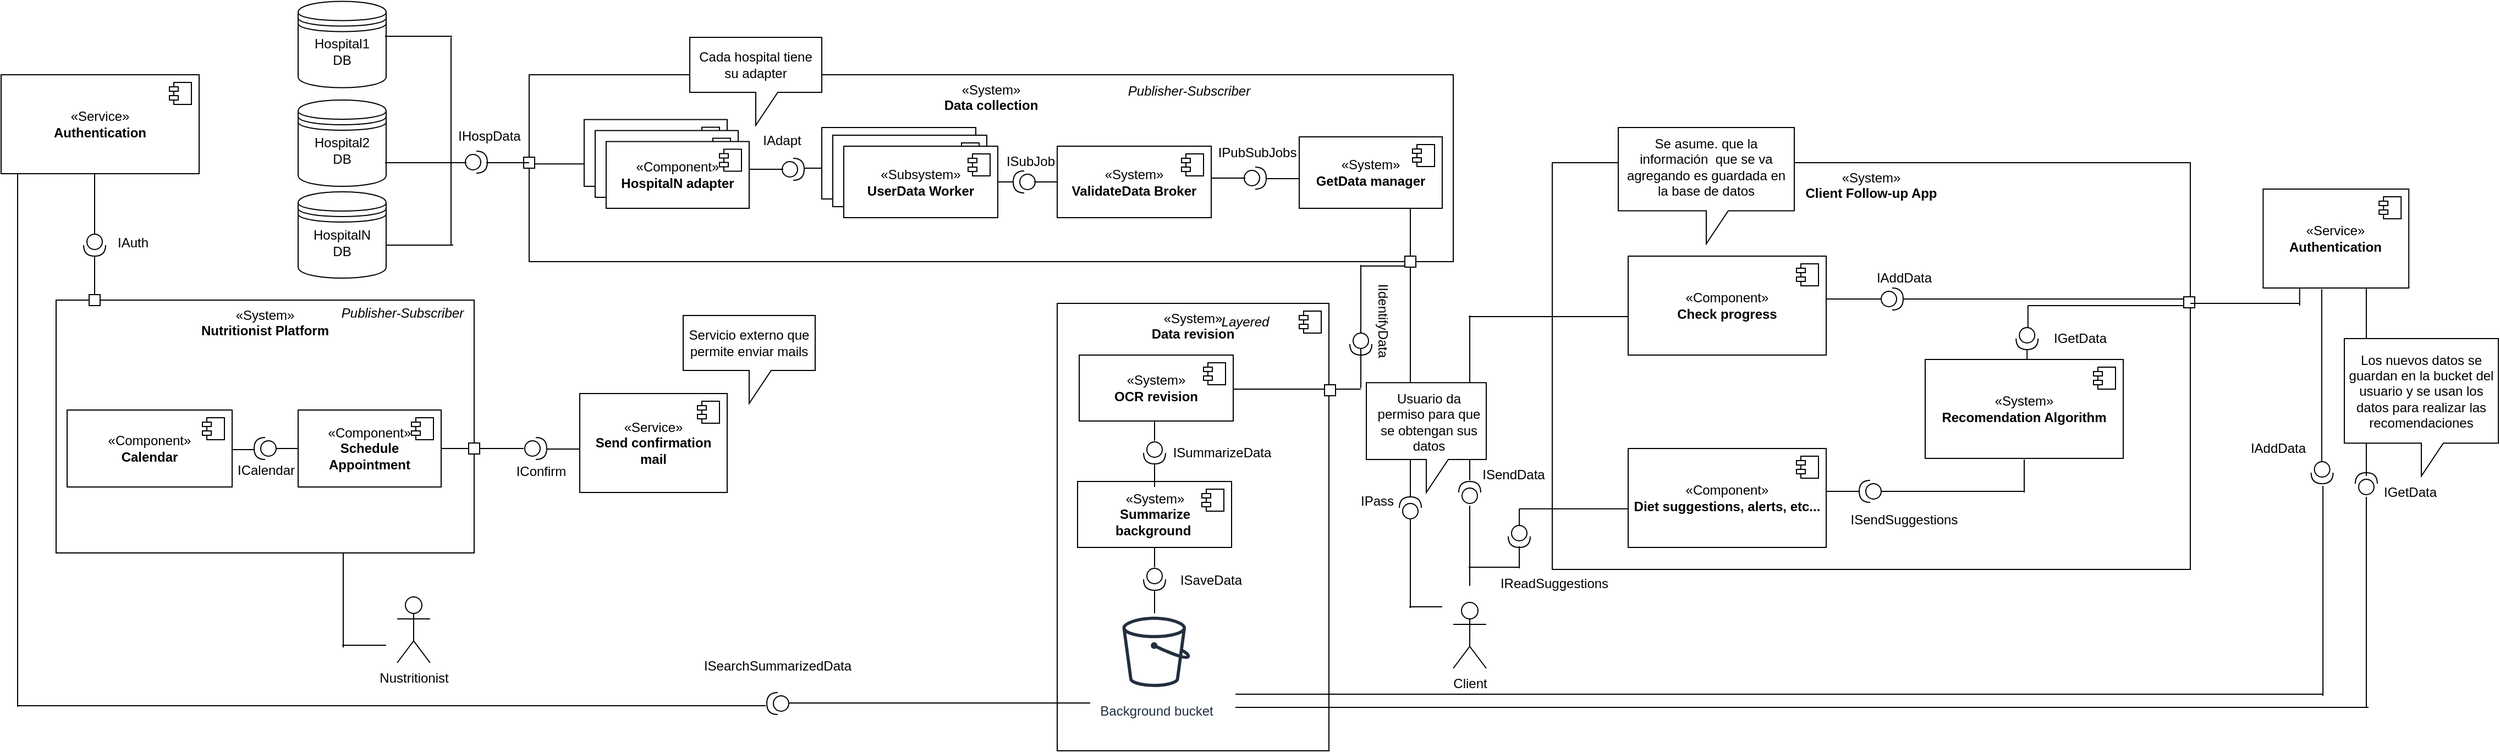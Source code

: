 <mxfile version="22.0.4" type="github">
  <diagram name="Page-1" id="5f0bae14-7c28-e335-631c-24af17079c00">
    <mxGraphModel dx="3516" dy="1370" grid="1" gridSize="10" guides="1" tooltips="1" connect="1" arrows="1" fold="1" page="1" pageScale="1" pageWidth="1100" pageHeight="850" background="none" math="0" shadow="0">
      <root>
        <mxCell id="0" />
        <mxCell id="1" parent="0" />
        <mxCell id="fuabsz2oYXe8FHxWmnLv-3" value="«System»&lt;br&gt;&lt;b&gt;Client Follow-up App&lt;/b&gt;" style="html=1;whiteSpace=wrap;verticalAlign=top;" parent="1" vertex="1">
          <mxGeometry x="490" y="275" width="580" height="370" as="geometry" />
        </mxCell>
        <mxCell id="fuabsz2oYXe8FHxWmnLv-4" value="Client" style="shape=umlActor;verticalLabelPosition=bottom;verticalAlign=top;html=1;" parent="1" vertex="1">
          <mxGeometry x="400" y="675" width="30" height="60" as="geometry" />
        </mxCell>
        <mxCell id="fuabsz2oYXe8FHxWmnLv-8" value="Nustritionist" style="shape=umlActor;verticalLabelPosition=bottom;verticalAlign=top;html=1;" parent="1" vertex="1">
          <mxGeometry x="-560" y="670" width="30" height="60" as="geometry" />
        </mxCell>
        <mxCell id="fuabsz2oYXe8FHxWmnLv-12" value="" style="shape=providedRequiredInterface;html=1;verticalLabelPosition=bottom;sketch=0;rotation=90;direction=west;" parent="1" vertex="1">
          <mxGeometry x="405" y="565" width="20" height="20" as="geometry" />
        </mxCell>
        <mxCell id="fuabsz2oYXe8FHxWmnLv-14" value="" style="line;strokeWidth=1;fillColor=none;align=left;verticalAlign=middle;spacingTop=-1;spacingLeft=3;spacingRight=3;rotatable=0;labelPosition=right;points=[];portConstraint=eastwest;strokeColor=inherit;direction=south;" parent="1" vertex="1">
          <mxGeometry x="390" y="587" width="50" height="73" as="geometry" />
        </mxCell>
        <mxCell id="fuabsz2oYXe8FHxWmnLv-15" value="" style="line;strokeWidth=1;fillColor=none;align=left;verticalAlign=middle;spacingTop=-1;spacingLeft=3;spacingRight=3;rotatable=0;labelPosition=right;points=[];portConstraint=eastwest;strokeColor=inherit;direction=south;" parent="1" vertex="1">
          <mxGeometry x="410" y="414" width="10" height="150" as="geometry" />
        </mxCell>
        <mxCell id="fuabsz2oYXe8FHxWmnLv-16" value="" style="line;strokeWidth=1;fillColor=none;align=left;verticalAlign=middle;spacingTop=-1;spacingLeft=3;spacingRight=3;rotatable=0;labelPosition=right;points=[];portConstraint=eastwest;strokeColor=inherit;" parent="1" vertex="1">
          <mxGeometry x="414" y="414" width="146" height="2" as="geometry" />
        </mxCell>
        <mxCell id="fuabsz2oYXe8FHxWmnLv-17" value="«Component»&lt;br&gt;&lt;b&gt;Check progress&lt;/b&gt;" style="html=1;dropTarget=0;whiteSpace=wrap;" parent="1" vertex="1">
          <mxGeometry x="559" y="360" width="180" height="90" as="geometry" />
        </mxCell>
        <mxCell id="fuabsz2oYXe8FHxWmnLv-18" value="" style="shape=module;jettyWidth=8;jettyHeight=4;" parent="fuabsz2oYXe8FHxWmnLv-17" vertex="1">
          <mxGeometry x="1" width="20" height="20" relative="1" as="geometry">
            <mxPoint x="-27" y="7" as="offset" />
          </mxGeometry>
        </mxCell>
        <mxCell id="fuabsz2oYXe8FHxWmnLv-19" value="" style="shape=providedRequiredInterface;html=1;verticalLabelPosition=bottom;sketch=0;direction=east;" parent="1" vertex="1">
          <mxGeometry x="789" y="389" width="20" height="20" as="geometry" />
        </mxCell>
        <mxCell id="fuabsz2oYXe8FHxWmnLv-20" value="" style="line;strokeWidth=1;fillColor=none;align=left;verticalAlign=middle;spacingTop=-1;spacingLeft=3;spacingRight=3;rotatable=0;labelPosition=right;points=[];portConstraint=eastwest;strokeColor=inherit;" parent="1" vertex="1">
          <mxGeometry x="739" y="395" width="50" height="8" as="geometry" />
        </mxCell>
        <mxCell id="fuabsz2oYXe8FHxWmnLv-21" value="" style="line;strokeWidth=1;fillColor=none;align=left;verticalAlign=middle;spacingTop=-1;spacingLeft=3;spacingRight=3;rotatable=0;labelPosition=right;points=[];portConstraint=eastwest;strokeColor=inherit;" parent="1" vertex="1">
          <mxGeometry x="414" y="639" width="46" height="8" as="geometry" />
        </mxCell>
        <mxCell id="fuabsz2oYXe8FHxWmnLv-22" value="" style="line;strokeWidth=1;fillColor=none;align=left;verticalAlign=middle;spacingTop=-1;spacingLeft=3;spacingRight=3;rotatable=0;labelPosition=right;points=[];portConstraint=eastwest;strokeColor=inherit;direction=south;" parent="1" vertex="1">
          <mxGeometry x="458" y="624" width="4" height="20" as="geometry" />
        </mxCell>
        <mxCell id="fuabsz2oYXe8FHxWmnLv-26" value="" style="shape=providedRequiredInterface;html=1;verticalLabelPosition=bottom;sketch=0;direction=south;" parent="1" vertex="1">
          <mxGeometry x="450" y="605" width="20" height="20" as="geometry" />
        </mxCell>
        <mxCell id="fuabsz2oYXe8FHxWmnLv-27" value="" style="line;strokeWidth=1;fillColor=none;align=left;verticalAlign=middle;spacingTop=-1;spacingLeft=3;spacingRight=3;rotatable=0;labelPosition=right;points=[];portConstraint=eastwest;strokeColor=inherit;direction=south;" parent="1" vertex="1">
          <mxGeometry x="458" y="590" width="4" height="15" as="geometry" />
        </mxCell>
        <mxCell id="fuabsz2oYXe8FHxWmnLv-28" value="" style="line;strokeWidth=1;fillColor=none;align=left;verticalAlign=middle;spacingTop=-1;spacingLeft=3;spacingRight=3;rotatable=0;labelPosition=right;points=[];portConstraint=eastwest;strokeColor=inherit;" parent="1" vertex="1">
          <mxGeometry x="460" y="584.93" width="100" height="10" as="geometry" />
        </mxCell>
        <mxCell id="fuabsz2oYXe8FHxWmnLv-29" value="«Component»&lt;br&gt;&lt;b&gt;Diet suggestions, alerts, etc...&lt;/b&gt;" style="html=1;dropTarget=0;whiteSpace=wrap;" parent="1" vertex="1">
          <mxGeometry x="559" y="535" width="180" height="90" as="geometry" />
        </mxCell>
        <mxCell id="fuabsz2oYXe8FHxWmnLv-30" value="" style="shape=module;jettyWidth=8;jettyHeight=4;" parent="fuabsz2oYXe8FHxWmnLv-29" vertex="1">
          <mxGeometry x="1" width="20" height="20" relative="1" as="geometry">
            <mxPoint x="-27" y="7" as="offset" />
          </mxGeometry>
        </mxCell>
        <mxCell id="fuabsz2oYXe8FHxWmnLv-31" value="" style="line;strokeWidth=1;fillColor=none;align=left;verticalAlign=middle;spacingTop=-1;spacingLeft=3;spacingRight=3;rotatable=0;labelPosition=right;points=[];portConstraint=eastwest;strokeColor=inherit;" parent="1" vertex="1">
          <mxGeometry x="809" y="395" width="261" height="8" as="geometry" />
        </mxCell>
        <mxCell id="fuabsz2oYXe8FHxWmnLv-33" value="" style="line;strokeWidth=1;fillColor=none;align=left;verticalAlign=middle;spacingTop=-1;spacingLeft=3;spacingRight=3;rotatable=0;labelPosition=right;points=[];portConstraint=eastwest;strokeColor=inherit;" parent="1" vertex="1">
          <mxGeometry x="739" y="570" width="30" height="8" as="geometry" />
        </mxCell>
        <mxCell id="fuabsz2oYXe8FHxWmnLv-36" value="" style="shape=providedRequiredInterface;html=1;verticalLabelPosition=bottom;sketch=0;direction=west;" parent="1" vertex="1">
          <mxGeometry x="769" y="564" width="20" height="20" as="geometry" />
        </mxCell>
        <mxCell id="fuabsz2oYXe8FHxWmnLv-37" value="«System»&lt;br&gt;&lt;b&gt;Recomendation Algorithm&lt;/b&gt;" style="html=1;dropTarget=0;whiteSpace=wrap;" parent="1" vertex="1">
          <mxGeometry x="829" y="454" width="180" height="90" as="geometry" />
        </mxCell>
        <mxCell id="fuabsz2oYXe8FHxWmnLv-38" value="" style="shape=module;jettyWidth=8;jettyHeight=4;" parent="fuabsz2oYXe8FHxWmnLv-37" vertex="1">
          <mxGeometry x="1" width="20" height="20" relative="1" as="geometry">
            <mxPoint x="-27" y="7" as="offset" />
          </mxGeometry>
        </mxCell>
        <mxCell id="fuabsz2oYXe8FHxWmnLv-39" value="" style="line;strokeWidth=1;fillColor=none;align=left;verticalAlign=middle;spacingTop=-1;spacingLeft=3;spacingRight=3;rotatable=0;labelPosition=right;points=[];portConstraint=eastwest;strokeColor=inherit;" parent="1" vertex="1">
          <mxGeometry x="789" y="570" width="130" height="8" as="geometry" />
        </mxCell>
        <mxCell id="fuabsz2oYXe8FHxWmnLv-40" value="" style="line;strokeWidth=1;fillColor=none;align=left;verticalAlign=middle;spacingTop=-1;spacingLeft=3;spacingRight=3;rotatable=0;labelPosition=right;points=[];portConstraint=eastwest;strokeColor=inherit;direction=south;" parent="1" vertex="1">
          <mxGeometry x="917" y="545" width="4" height="30" as="geometry" />
        </mxCell>
        <mxCell id="397VPZUzoZowUzechC2J-6" value="" style="line;strokeWidth=1;fillColor=none;align=left;verticalAlign=middle;spacingTop=-1;spacingLeft=3;spacingRight=3;rotatable=0;labelPosition=right;points=[];portConstraint=eastwest;strokeColor=inherit;direction=south;" vertex="1" parent="1">
          <mxGeometry x="921" y="445" width="1.2" height="9" as="geometry" />
        </mxCell>
        <mxCell id="397VPZUzoZowUzechC2J-10" value="" style="rounded=0;whiteSpace=wrap;html=1;" vertex="1" parent="1">
          <mxGeometry x="1064" y="397" width="10" height="10" as="geometry" />
        </mxCell>
        <mxCell id="397VPZUzoZowUzechC2J-11" value="" style="shape=providedRequiredInterface;html=1;verticalLabelPosition=bottom;sketch=0;direction=south;" vertex="1" parent="1">
          <mxGeometry x="911.6" y="425" width="20" height="20" as="geometry" />
        </mxCell>
        <mxCell id="397VPZUzoZowUzechC2J-12" value="" style="line;strokeWidth=1;fillColor=none;align=left;verticalAlign=middle;spacingTop=-1;spacingLeft=3;spacingRight=3;rotatable=0;labelPosition=right;points=[];portConstraint=eastwest;strokeColor=inherit;direction=south;" vertex="1" parent="1">
          <mxGeometry x="921.8" y="405" width="1.2" height="20" as="geometry" />
        </mxCell>
        <mxCell id="397VPZUzoZowUzechC2J-16" value="" style="line;strokeWidth=1;fillColor=none;align=left;verticalAlign=middle;spacingTop=-1;spacingLeft=3;spacingRight=3;rotatable=0;labelPosition=right;points=[];portConstraint=eastwest;strokeColor=inherit;" vertex="1" parent="1">
          <mxGeometry x="922.2" y="401" width="141.8" height="8" as="geometry" />
        </mxCell>
        <mxCell id="397VPZUzoZowUzechC2J-18" value="" style="line;strokeWidth=1;fillColor=none;align=left;verticalAlign=middle;spacingTop=-1;spacingLeft=3;spacingRight=3;rotatable=0;labelPosition=right;points=[];portConstraint=eastwest;strokeColor=inherit;direction=south;" vertex="1" parent="1">
          <mxGeometry x="1168.8" y="330" width="1.11" height="75" as="geometry" />
        </mxCell>
        <mxCell id="397VPZUzoZowUzechC2J-19" value="«Service»&lt;br&gt;&lt;b&gt;Authentication&lt;/b&gt;" style="html=1;dropTarget=0;whiteSpace=wrap;" vertex="1" parent="1">
          <mxGeometry x="1136.2" y="299" width="132.4" height="90" as="geometry" />
        </mxCell>
        <mxCell id="397VPZUzoZowUzechC2J-20" value="" style="shape=module;jettyWidth=8;jettyHeight=4;" vertex="1" parent="397VPZUzoZowUzechC2J-19">
          <mxGeometry x="1" width="20" height="20" relative="1" as="geometry">
            <mxPoint x="-27" y="7" as="offset" />
          </mxGeometry>
        </mxCell>
        <mxCell id="397VPZUzoZowUzechC2J-22" value="" style="line;strokeWidth=1;fillColor=none;align=left;verticalAlign=middle;spacingTop=-1;spacingLeft=3;spacingRight=3;rotatable=0;labelPosition=right;points=[];portConstraint=eastwest;strokeColor=inherit;" vertex="1" parent="1">
          <mxGeometry x="1070" y="399" width="100" height="8" as="geometry" />
        </mxCell>
        <mxCell id="397VPZUzoZowUzechC2J-25" value="«System»&lt;br&gt;&lt;b&gt;Nutritionist Platform&lt;/b&gt;" style="html=1;whiteSpace=wrap;verticalAlign=top;" vertex="1" parent="1">
          <mxGeometry x="-870" y="400" width="380" height="230" as="geometry" />
        </mxCell>
        <mxCell id="397VPZUzoZowUzechC2J-27" value="" style="line;strokeWidth=1;fillColor=none;align=left;verticalAlign=middle;spacingTop=-1;spacingLeft=3;spacingRight=3;rotatable=0;labelPosition=right;points=[];portConstraint=eastwest;strokeColor=inherit;" vertex="1" parent="1">
          <mxGeometry x="-610" y="710" width="40" height="8" as="geometry" />
        </mxCell>
        <mxCell id="397VPZUzoZowUzechC2J-28" value="" style="rounded=0;whiteSpace=wrap;html=1;" vertex="1" parent="1">
          <mxGeometry x="-840" y="395" width="10" height="10" as="geometry" />
        </mxCell>
        <mxCell id="397VPZUzoZowUzechC2J-29" value="" style="line;strokeWidth=1;fillColor=none;align=left;verticalAlign=middle;spacingTop=-1;spacingLeft=3;spacingRight=3;rotatable=0;labelPosition=right;points=[];portConstraint=eastwest;strokeColor=inherit;direction=south;" vertex="1" parent="1">
          <mxGeometry x="-840" y="360" width="10" height="35" as="geometry" />
        </mxCell>
        <mxCell id="397VPZUzoZowUzechC2J-30" value="«Service»&lt;br&gt;&lt;b&gt;Authentication&lt;/b&gt;" style="html=1;dropTarget=0;whiteSpace=wrap;" vertex="1" parent="1">
          <mxGeometry x="-920" y="195" width="180" height="90" as="geometry" />
        </mxCell>
        <mxCell id="397VPZUzoZowUzechC2J-31" value="" style="shape=module;jettyWidth=8;jettyHeight=4;" vertex="1" parent="397VPZUzoZowUzechC2J-30">
          <mxGeometry x="1" width="20" height="20" relative="1" as="geometry">
            <mxPoint x="-27" y="7" as="offset" />
          </mxGeometry>
        </mxCell>
        <mxCell id="397VPZUzoZowUzechC2J-33" value="" style="line;strokeWidth=1;fillColor=none;align=left;verticalAlign=middle;spacingTop=-1;spacingLeft=3;spacingRight=3;rotatable=0;labelPosition=right;points=[];portConstraint=eastwest;strokeColor=inherit;direction=south;" vertex="1" parent="1">
          <mxGeometry x="-614" y="630" width="10" height="86" as="geometry" />
        </mxCell>
        <mxCell id="397VPZUzoZowUzechC2J-36" value="«Component»&lt;br&gt;&lt;b&gt;Calendar&lt;/b&gt;" style="html=1;dropTarget=0;whiteSpace=wrap;" vertex="1" parent="1">
          <mxGeometry x="-860" y="500" width="150" height="70" as="geometry" />
        </mxCell>
        <mxCell id="397VPZUzoZowUzechC2J-37" value="" style="shape=module;jettyWidth=8;jettyHeight=4;" vertex="1" parent="397VPZUzoZowUzechC2J-36">
          <mxGeometry x="1" width="20" height="20" relative="1" as="geometry">
            <mxPoint x="-27" y="7" as="offset" />
          </mxGeometry>
        </mxCell>
        <mxCell id="397VPZUzoZowUzechC2J-48" value="" style="rounded=0;orthogonalLoop=1;jettySize=auto;html=1;endArrow=halfCircle;endFill=0;endSize=6;strokeWidth=1;sketch=0;" edge="1" target="397VPZUzoZowUzechC2J-50" parent="1">
          <mxGeometry relative="1" as="geometry">
            <mxPoint x="450" y="662" as="sourcePoint" />
          </mxGeometry>
        </mxCell>
        <mxCell id="397VPZUzoZowUzechC2J-49" value="" style="rounded=0;orthogonalLoop=1;jettySize=auto;html=1;endArrow=oval;endFill=0;sketch=0;sourcePerimeterSpacing=0;targetPerimeterSpacing=0;endSize=10;" edge="1" target="397VPZUzoZowUzechC2J-50" parent="1">
          <mxGeometry relative="1" as="geometry">
            <mxPoint x="450" y="662" as="sourcePoint" />
          </mxGeometry>
        </mxCell>
        <mxCell id="397VPZUzoZowUzechC2J-50" value="" style="ellipse;whiteSpace=wrap;html=1;align=center;aspect=fixed;fillColor=none;strokeColor=none;resizable=0;perimeter=centerPerimeter;rotatable=0;allowArrows=0;points=[];outlineConnect=1;flipH=1;" vertex="1" parent="1">
          <mxGeometry x="445" y="657" width="10" height="10" as="geometry" />
        </mxCell>
        <mxCell id="397VPZUzoZowUzechC2J-51" value="" style="shape=providedRequiredInterface;html=1;verticalLabelPosition=bottom;sketch=0;direction=west;" vertex="1" parent="1">
          <mxGeometry x="-690" y="525" width="20" height="20" as="geometry" />
        </mxCell>
        <mxCell id="397VPZUzoZowUzechC2J-52" value="" style="line;strokeWidth=1;fillColor=none;align=left;verticalAlign=middle;spacingTop=-1;spacingLeft=3;spacingRight=3;rotatable=0;labelPosition=right;points=[];portConstraint=eastwest;strokeColor=inherit;" vertex="1" parent="1">
          <mxGeometry x="-710" y="532" width="20" height="8" as="geometry" />
        </mxCell>
        <mxCell id="397VPZUzoZowUzechC2J-53" value="" style="line;strokeWidth=1;fillColor=none;align=left;verticalAlign=middle;spacingTop=-1;spacingLeft=3;spacingRight=3;rotatable=0;labelPosition=right;points=[];portConstraint=eastwest;strokeColor=inherit;" vertex="1" parent="1">
          <mxGeometry x="-670" y="531" width="20" height="8" as="geometry" />
        </mxCell>
        <mxCell id="397VPZUzoZowUzechC2J-54" value="«Component»&lt;br&gt;&lt;b&gt;Schedule Appointment&lt;/b&gt;" style="html=1;dropTarget=0;whiteSpace=wrap;" vertex="1" parent="1">
          <mxGeometry x="-650" y="500" width="130" height="70" as="geometry" />
        </mxCell>
        <mxCell id="397VPZUzoZowUzechC2J-55" value="" style="shape=module;jettyWidth=8;jettyHeight=4;" vertex="1" parent="397VPZUzoZowUzechC2J-54">
          <mxGeometry x="1" width="20" height="20" relative="1" as="geometry">
            <mxPoint x="-27" y="7" as="offset" />
          </mxGeometry>
        </mxCell>
        <mxCell id="397VPZUzoZowUzechC2J-57" value="" style="line;strokeWidth=1;fillColor=none;align=left;verticalAlign=middle;spacingTop=-1;spacingLeft=3;spacingRight=3;rotatable=0;labelPosition=right;points=[];portConstraint=eastwest;strokeColor=inherit;" vertex="1" parent="1">
          <mxGeometry x="-520" y="531" width="30" height="8" as="geometry" />
        </mxCell>
        <mxCell id="397VPZUzoZowUzechC2J-56" value="" style="rounded=0;whiteSpace=wrap;html=1;" vertex="1" parent="1">
          <mxGeometry x="-495" y="530" width="10" height="10" as="geometry" />
        </mxCell>
        <mxCell id="397VPZUzoZowUzechC2J-58" value="" style="line;strokeWidth=1;fillColor=none;align=left;verticalAlign=middle;spacingTop=-1;spacingLeft=3;spacingRight=3;rotatable=0;labelPosition=right;points=[];portConstraint=eastwest;strokeColor=inherit;" vertex="1" parent="1">
          <mxGeometry x="-485" y="531" width="40" height="8" as="geometry" />
        </mxCell>
        <mxCell id="397VPZUzoZowUzechC2J-59" value="" style="shape=providedRequiredInterface;html=1;verticalLabelPosition=bottom;sketch=0;direction=south;" vertex="1" parent="1">
          <mxGeometry x="-845" y="340" width="20" height="20" as="geometry" />
        </mxCell>
        <mxCell id="397VPZUzoZowUzechC2J-60" value="" style="line;strokeWidth=1;fillColor=none;align=left;verticalAlign=middle;spacingTop=-1;spacingLeft=3;spacingRight=3;rotatable=0;labelPosition=right;points=[];portConstraint=eastwest;strokeColor=inherit;direction=south;" vertex="1" parent="1">
          <mxGeometry x="-840" y="285" width="10" height="55" as="geometry" />
        </mxCell>
        <mxCell id="397VPZUzoZowUzechC2J-64" value="«Service»&lt;br&gt;&lt;b&gt;Send confirmation mail&lt;/b&gt;" style="html=1;dropTarget=0;whiteSpace=wrap;" vertex="1" parent="1">
          <mxGeometry x="-394" y="485" width="134" height="90" as="geometry" />
        </mxCell>
        <mxCell id="397VPZUzoZowUzechC2J-65" value="" style="shape=module;jettyWidth=8;jettyHeight=4;" vertex="1" parent="397VPZUzoZowUzechC2J-64">
          <mxGeometry x="1" width="20" height="20" relative="1" as="geometry">
            <mxPoint x="-27" y="7" as="offset" />
          </mxGeometry>
        </mxCell>
        <mxCell id="397VPZUzoZowUzechC2J-66" value="" style="shape=providedRequiredInterface;html=1;verticalLabelPosition=bottom;sketch=0;" vertex="1" parent="1">
          <mxGeometry x="-444" y="525" width="20" height="20" as="geometry" />
        </mxCell>
        <mxCell id="397VPZUzoZowUzechC2J-67" value="" style="line;strokeWidth=1;fillColor=none;align=left;verticalAlign=middle;spacingTop=-1;spacingLeft=3;spacingRight=3;rotatable=0;labelPosition=right;points=[];portConstraint=eastwest;strokeColor=inherit;" vertex="1" parent="1">
          <mxGeometry x="-424" y="530" width="30" height="11" as="geometry" />
        </mxCell>
        <mxCell id="397VPZUzoZowUzechC2J-68" value="" style="line;strokeWidth=1;fillColor=none;align=left;verticalAlign=middle;spacingTop=-1;spacingLeft=3;spacingRight=3;rotatable=0;labelPosition=right;points=[];portConstraint=eastwest;strokeColor=inherit;direction=south;" vertex="1" parent="1">
          <mxGeometry x="306" y="599" width="110" height="81" as="geometry" />
        </mxCell>
        <mxCell id="397VPZUzoZowUzechC2J-69" value="" style="line;strokeWidth=1;fillColor=none;align=left;verticalAlign=middle;spacingTop=-1;spacingLeft=3;spacingRight=3;rotatable=0;labelPosition=right;points=[];portConstraint=eastwest;strokeColor=inherit;" vertex="1" parent="1">
          <mxGeometry x="360" y="675" width="30" height="8" as="geometry" />
        </mxCell>
        <mxCell id="397VPZUzoZowUzechC2J-70" value="" style="shape=providedRequiredInterface;html=1;verticalLabelPosition=bottom;sketch=0;direction=north;" vertex="1" parent="1">
          <mxGeometry x="351" y="579" width="20" height="20" as="geometry" />
        </mxCell>
        <mxCell id="397VPZUzoZowUzechC2J-71" value="«System»&lt;br&gt;&lt;b&gt;Data collection&lt;/b&gt;" style="html=1;whiteSpace=wrap;verticalAlign=top;" vertex="1" parent="1">
          <mxGeometry x="-440" y="195" width="840" height="170" as="geometry" />
        </mxCell>
        <mxCell id="397VPZUzoZowUzechC2J-72" value="" style="line;strokeWidth=1;fillColor=none;align=left;verticalAlign=middle;spacingTop=-1;spacingLeft=3;spacingRight=3;rotatable=0;labelPosition=right;points=[];portConstraint=eastwest;strokeColor=inherit;direction=south;" vertex="1" parent="1">
          <mxGeometry x="306" y="360" width="110" height="219" as="geometry" />
        </mxCell>
        <mxCell id="397VPZUzoZowUzechC2J-75" value="IPass" style="text;strokeColor=none;align=center;fillColor=none;html=1;verticalAlign=middle;whiteSpace=wrap;rounded=0;" vertex="1" parent="1">
          <mxGeometry x="301" y="567.93" width="60" height="30" as="geometry" />
        </mxCell>
        <mxCell id="397VPZUzoZowUzechC2J-76" value="" style="rounded=0;whiteSpace=wrap;html=1;" vertex="1" parent="1">
          <mxGeometry x="356" y="360" width="10" height="10" as="geometry" />
        </mxCell>
        <mxCell id="397VPZUzoZowUzechC2J-77" value="" style="line;strokeWidth=1;fillColor=none;align=left;verticalAlign=middle;spacingTop=-1;spacingLeft=3;spacingRight=3;rotatable=0;labelPosition=right;points=[];portConstraint=eastwest;strokeColor=inherit;direction=south;" vertex="1" parent="1">
          <mxGeometry x="306" y="315" width="110" height="44.5" as="geometry" />
        </mxCell>
        <mxCell id="397VPZUzoZowUzechC2J-78" value="«System»&lt;br&gt;&lt;b&gt;GetData manager&lt;br&gt;&lt;/b&gt;" style="html=1;dropTarget=0;whiteSpace=wrap;" vertex="1" parent="1">
          <mxGeometry x="260" y="251.5" width="130" height="65" as="geometry" />
        </mxCell>
        <mxCell id="397VPZUzoZowUzechC2J-79" value="" style="shape=module;jettyWidth=8;jettyHeight=4;" vertex="1" parent="397VPZUzoZowUzechC2J-78">
          <mxGeometry x="1" width="20" height="20" relative="1" as="geometry">
            <mxPoint x="-27" y="7" as="offset" />
          </mxGeometry>
        </mxCell>
        <mxCell id="397VPZUzoZowUzechC2J-80" value="«System»&lt;br&gt;&lt;b&gt;ValidateData Broker&lt;/b&gt;" style="html=1;dropTarget=0;whiteSpace=wrap;" vertex="1" parent="1">
          <mxGeometry x="40" y="260" width="140" height="65" as="geometry" />
        </mxCell>
        <mxCell id="397VPZUzoZowUzechC2J-81" value="" style="shape=module;jettyWidth=8;jettyHeight=4;" vertex="1" parent="397VPZUzoZowUzechC2J-80">
          <mxGeometry x="1" width="20" height="20" relative="1" as="geometry">
            <mxPoint x="-27" y="7" as="offset" />
          </mxGeometry>
        </mxCell>
        <mxCell id="397VPZUzoZowUzechC2J-82" value="«System»&lt;br&gt;&lt;b&gt;Get data&lt;/b&gt;" style="html=1;dropTarget=0;whiteSpace=wrap;" vertex="1" parent="1">
          <mxGeometry x="-174" y="243" width="140" height="65" as="geometry" />
        </mxCell>
        <mxCell id="397VPZUzoZowUzechC2J-83" value="" style="shape=module;jettyWidth=8;jettyHeight=4;" vertex="1" parent="397VPZUzoZowUzechC2J-82">
          <mxGeometry x="1" width="20" height="20" relative="1" as="geometry">
            <mxPoint x="-27" y="7" as="offset" />
          </mxGeometry>
        </mxCell>
        <mxCell id="397VPZUzoZowUzechC2J-84" value="«System»&lt;br&gt;&lt;b&gt;Get data&lt;/b&gt;" style="html=1;dropTarget=0;whiteSpace=wrap;" vertex="1" parent="1">
          <mxGeometry x="-164" y="250" width="140" height="65" as="geometry" />
        </mxCell>
        <mxCell id="397VPZUzoZowUzechC2J-85" value="" style="shape=module;jettyWidth=8;jettyHeight=4;" vertex="1" parent="397VPZUzoZowUzechC2J-84">
          <mxGeometry x="1" width="20" height="20" relative="1" as="geometry">
            <mxPoint x="-27" y="7" as="offset" />
          </mxGeometry>
        </mxCell>
        <mxCell id="397VPZUzoZowUzechC2J-86" value="«Subsystem»&lt;br&gt;&lt;b&gt;UserData Worker&lt;/b&gt;" style="html=1;dropTarget=0;whiteSpace=wrap;" vertex="1" parent="1">
          <mxGeometry x="-154" y="260" width="140" height="65" as="geometry" />
        </mxCell>
        <mxCell id="397VPZUzoZowUzechC2J-87" value="" style="shape=module;jettyWidth=8;jettyHeight=4;" vertex="1" parent="397VPZUzoZowUzechC2J-86">
          <mxGeometry x="1" width="20" height="20" relative="1" as="geometry">
            <mxPoint x="-27" y="7" as="offset" />
          </mxGeometry>
        </mxCell>
        <mxCell id="397VPZUzoZowUzechC2J-88" value="" style="line;strokeWidth=1;fillColor=none;align=left;verticalAlign=middle;spacingTop=-1;spacingLeft=3;spacingRight=3;rotatable=0;labelPosition=right;points=[];portConstraint=eastwest;strokeColor=inherit;" vertex="1" parent="1">
          <mxGeometry x="-190" y="276" width="16" height="8" as="geometry" />
        </mxCell>
        <mxCell id="397VPZUzoZowUzechC2J-89" value="" style="rounded=0;whiteSpace=wrap;html=1;" vertex="1" parent="1">
          <mxGeometry x="-445" y="270" width="10" height="10" as="geometry" />
        </mxCell>
        <mxCell id="397VPZUzoZowUzechC2J-93" value="" style="shape=datastore;whiteSpace=wrap;html=1;" vertex="1" parent="1">
          <mxGeometry x="-650" y="128.25" width="80" height="78.5" as="geometry" />
        </mxCell>
        <mxCell id="397VPZUzoZowUzechC2J-94" value="Hospital1 DB" style="text;strokeColor=none;align=center;fillColor=none;html=1;verticalAlign=middle;whiteSpace=wrap;rounded=0;" vertex="1" parent="1">
          <mxGeometry x="-640" y="159.25" width="60" height="30" as="geometry" />
        </mxCell>
        <mxCell id="397VPZUzoZowUzechC2J-95" value="«Component»&lt;br&gt;&lt;b&gt;Adapter&lt;/b&gt;" style="html=1;dropTarget=0;whiteSpace=wrap;" vertex="1" parent="1">
          <mxGeometry x="-390" y="235.75" width="130" height="60.75" as="geometry" />
        </mxCell>
        <mxCell id="397VPZUzoZowUzechC2J-96" value="" style="shape=module;jettyWidth=8;jettyHeight=4;" vertex="1" parent="397VPZUzoZowUzechC2J-95">
          <mxGeometry x="1" width="20" height="20" relative="1" as="geometry">
            <mxPoint x="-27" y="7" as="offset" />
          </mxGeometry>
        </mxCell>
        <mxCell id="397VPZUzoZowUzechC2J-97" value="" style="shape=datastore;whiteSpace=wrap;html=1;" vertex="1" parent="1">
          <mxGeometry x="-650" y="218" width="80" height="78.5" as="geometry" />
        </mxCell>
        <mxCell id="397VPZUzoZowUzechC2J-98" value="Hospital2 DB" style="text;strokeColor=none;align=center;fillColor=none;html=1;verticalAlign=middle;whiteSpace=wrap;rounded=0;" vertex="1" parent="1">
          <mxGeometry x="-640" y="249" width="60" height="30" as="geometry" />
        </mxCell>
        <mxCell id="397VPZUzoZowUzechC2J-101" value="" style="shape=datastore;whiteSpace=wrap;html=1;" vertex="1" parent="1">
          <mxGeometry x="-650" y="301.5" width="80" height="78.5" as="geometry" />
        </mxCell>
        <mxCell id="397VPZUzoZowUzechC2J-102" value="HospitalN DB" style="text;strokeColor=none;align=center;fillColor=none;html=1;verticalAlign=middle;whiteSpace=wrap;rounded=0;" vertex="1" parent="1">
          <mxGeometry x="-640" y="332.5" width="60" height="30" as="geometry" />
        </mxCell>
        <mxCell id="397VPZUzoZowUzechC2J-105" value="«Component»&lt;br&gt;&lt;b&gt;Adapter&lt;/b&gt;" style="html=1;dropTarget=0;whiteSpace=wrap;" vertex="1" parent="1">
          <mxGeometry x="-380" y="245.75" width="130" height="60.75" as="geometry" />
        </mxCell>
        <mxCell id="397VPZUzoZowUzechC2J-106" value="" style="shape=module;jettyWidth=8;jettyHeight=4;" vertex="1" parent="397VPZUzoZowUzechC2J-105">
          <mxGeometry x="1" width="20" height="20" relative="1" as="geometry">
            <mxPoint x="-27" y="7" as="offset" />
          </mxGeometry>
        </mxCell>
        <mxCell id="397VPZUzoZowUzechC2J-107" value="«Component»&lt;br&gt;&lt;b&gt;HospitalN adapter&lt;/b&gt;" style="html=1;dropTarget=0;whiteSpace=wrap;" vertex="1" parent="1">
          <mxGeometry x="-370" y="255.75" width="130" height="60.75" as="geometry" />
        </mxCell>
        <mxCell id="397VPZUzoZowUzechC2J-108" value="" style="shape=module;jettyWidth=8;jettyHeight=4;" vertex="1" parent="397VPZUzoZowUzechC2J-107">
          <mxGeometry x="1" width="20" height="20" relative="1" as="geometry">
            <mxPoint x="-27" y="7" as="offset" />
          </mxGeometry>
        </mxCell>
        <mxCell id="397VPZUzoZowUzechC2J-109" value="Publisher-Subscriber" style="text;strokeColor=none;align=center;fillColor=none;html=1;verticalAlign=middle;whiteSpace=wrap;rounded=0;fontStyle=2" vertex="1" parent="1">
          <mxGeometry x="80" y="195" width="160" height="30" as="geometry" />
        </mxCell>
        <mxCell id="397VPZUzoZowUzechC2J-110" value="Publisher-Subscriber" style="text;strokeColor=none;align=center;fillColor=none;html=1;verticalAlign=middle;whiteSpace=wrap;rounded=0;fontStyle=2" vertex="1" parent="1">
          <mxGeometry x="-635" y="397" width="160" height="30" as="geometry" />
        </mxCell>
        <mxCell id="397VPZUzoZowUzechC2J-111" value="" style="line;strokeWidth=1;fillColor=none;align=left;verticalAlign=middle;spacingTop=-1;spacingLeft=3;spacingRight=3;rotatable=0;labelPosition=right;points=[];portConstraint=eastwest;strokeColor=inherit;" vertex="1" parent="1">
          <mxGeometry x="-435" y="272.13" width="45" height="8" as="geometry" />
        </mxCell>
        <mxCell id="397VPZUzoZowUzechC2J-112" value="" style="line;strokeWidth=1;fillColor=none;align=left;verticalAlign=middle;spacingTop=-1;spacingLeft=3;spacingRight=3;rotatable=0;labelPosition=right;points=[];portConstraint=eastwest;strokeColor=inherit;" vertex="1" parent="1">
          <mxGeometry x="-479" y="271" width="39" height="8" as="geometry" />
        </mxCell>
        <mxCell id="397VPZUzoZowUzechC2J-113" value="" style="shape=providedRequiredInterface;html=1;verticalLabelPosition=bottom;sketch=0;" vertex="1" parent="1">
          <mxGeometry x="-498" y="264.5" width="20" height="20" as="geometry" />
        </mxCell>
        <mxCell id="397VPZUzoZowUzechC2J-114" value="" style="line;strokeWidth=1;fillColor=none;align=left;verticalAlign=middle;spacingTop=-1;spacingLeft=3;spacingRight=3;rotatable=0;labelPosition=right;points=[];portConstraint=eastwest;strokeColor=inherit;" vertex="1" parent="1">
          <mxGeometry x="-530" y="265" width="33" height="20" as="geometry" />
        </mxCell>
        <mxCell id="397VPZUzoZowUzechC2J-115" value="" style="line;strokeWidth=1;fillColor=none;align=left;verticalAlign=middle;spacingTop=-1;spacingLeft=3;spacingRight=3;rotatable=0;labelPosition=right;points=[];portConstraint=eastwest;strokeColor=inherit;direction=south;" vertex="1" parent="1">
          <mxGeometry x="-516" y="161" width="10" height="189" as="geometry" />
        </mxCell>
        <mxCell id="397VPZUzoZowUzechC2J-116" value="" style="line;strokeWidth=1;fillColor=none;align=left;verticalAlign=middle;spacingTop=-1;spacingLeft=3;spacingRight=3;rotatable=0;labelPosition=right;points=[];portConstraint=eastwest;strokeColor=inherit;" vertex="1" parent="1">
          <mxGeometry x="-570" y="346" width="61" height="8" as="geometry" />
        </mxCell>
        <mxCell id="397VPZUzoZowUzechC2J-117" value="" style="line;strokeWidth=1;fillColor=none;align=left;verticalAlign=middle;spacingTop=-1;spacingLeft=3;spacingRight=3;rotatable=0;labelPosition=right;points=[];portConstraint=eastwest;strokeColor=inherit;" vertex="1" parent="1">
          <mxGeometry x="-571" y="271" width="61" height="8" as="geometry" />
        </mxCell>
        <mxCell id="397VPZUzoZowUzechC2J-118" value="" style="line;strokeWidth=1;fillColor=none;align=left;verticalAlign=middle;spacingTop=-1;spacingLeft=3;spacingRight=3;rotatable=0;labelPosition=right;points=[];portConstraint=eastwest;strokeColor=inherit;" vertex="1" parent="1">
          <mxGeometry x="-571" y="156" width="61" height="8" as="geometry" />
        </mxCell>
        <mxCell id="397VPZUzoZowUzechC2J-119" value="" style="shape=providedRequiredInterface;html=1;verticalLabelPosition=bottom;sketch=0;direction=west;" vertex="1" parent="1">
          <mxGeometry y="282.5" width="20" height="20" as="geometry" />
        </mxCell>
        <mxCell id="397VPZUzoZowUzechC2J-120" value="" style="shape=providedRequiredInterface;html=1;verticalLabelPosition=bottom;sketch=0;direction=east;" vertex="1" parent="1">
          <mxGeometry x="-210" y="271" width="20" height="20" as="geometry" />
        </mxCell>
        <mxCell id="397VPZUzoZowUzechC2J-121" value="" style="line;strokeWidth=1;fillColor=none;align=left;verticalAlign=middle;spacingTop=-1;spacingLeft=3;spacingRight=3;rotatable=0;labelPosition=right;points=[];portConstraint=eastwest;strokeColor=inherit;" vertex="1" parent="1">
          <mxGeometry x="-240" y="277" width="31" height="8" as="geometry" />
        </mxCell>
        <mxCell id="397VPZUzoZowUzechC2J-122" value="" style="line;strokeWidth=1;fillColor=none;align=left;verticalAlign=middle;spacingTop=-1;spacingLeft=3;spacingRight=3;rotatable=0;labelPosition=right;points=[];portConstraint=eastwest;strokeColor=inherit;" vertex="1" parent="1">
          <mxGeometry x="-14" y="288.5" width="14" height="8" as="geometry" />
        </mxCell>
        <mxCell id="397VPZUzoZowUzechC2J-123" value="" style="line;strokeWidth=1;fillColor=none;align=left;verticalAlign=middle;spacingTop=-1;spacingLeft=3;spacingRight=3;rotatable=0;labelPosition=right;points=[];portConstraint=eastwest;strokeColor=inherit;" vertex="1" parent="1">
          <mxGeometry x="19" y="288.5" width="21" height="8" as="geometry" />
        </mxCell>
        <mxCell id="397VPZUzoZowUzechC2J-124" value="" style="shape=providedRequiredInterface;html=1;verticalLabelPosition=bottom;sketch=0;direction=east;" vertex="1" parent="1">
          <mxGeometry x="210" y="279" width="20" height="20" as="geometry" />
        </mxCell>
        <mxCell id="397VPZUzoZowUzechC2J-125" value="" style="line;strokeWidth=1;fillColor=none;align=left;verticalAlign=middle;spacingTop=-1;spacingLeft=3;spacingRight=3;rotatable=0;labelPosition=right;points=[];portConstraint=eastwest;strokeColor=inherit;" vertex="1" parent="1">
          <mxGeometry x="180" y="285" width="31" height="8" as="geometry" />
        </mxCell>
        <mxCell id="397VPZUzoZowUzechC2J-126" value="" style="line;strokeWidth=1;fillColor=none;align=left;verticalAlign=middle;spacingTop=-1;spacingLeft=3;spacingRight=3;rotatable=0;labelPosition=right;points=[];portConstraint=eastwest;strokeColor=inherit;" vertex="1" parent="1">
          <mxGeometry x="230" y="285.5" width="30" height="8" as="geometry" />
        </mxCell>
        <mxCell id="397VPZUzoZowUzechC2J-127" value="" style="line;strokeWidth=1;fillColor=none;align=left;verticalAlign=middle;spacingTop=-1;spacingLeft=3;spacingRight=3;rotatable=0;labelPosition=right;points=[];portConstraint=eastwest;strokeColor=inherit;" vertex="1" parent="1">
          <mxGeometry x="316" y="365" width="40" height="8" as="geometry" />
        </mxCell>
        <mxCell id="397VPZUzoZowUzechC2J-128" value="" style="line;strokeWidth=1;fillColor=none;align=left;verticalAlign=middle;spacingTop=-1;spacingLeft=3;spacingRight=3;rotatable=0;labelPosition=right;points=[];portConstraint=eastwest;strokeColor=inherit;direction=south;" vertex="1" parent="1">
          <mxGeometry x="261" y="368" width="110" height="112" as="geometry" />
        </mxCell>
        <mxCell id="397VPZUzoZowUzechC2J-130" value="«System»&lt;br&gt;&lt;b&gt;Data revision&lt;/b&gt;" style="html=1;dropTarget=0;whiteSpace=wrap;verticalAlign=top;" vertex="1" parent="1">
          <mxGeometry x="40" y="403" width="247" height="407" as="geometry" />
        </mxCell>
        <mxCell id="397VPZUzoZowUzechC2J-131" value="" style="shape=module;jettyWidth=8;jettyHeight=4;" vertex="1" parent="397VPZUzoZowUzechC2J-130">
          <mxGeometry x="1" width="20" height="20" relative="1" as="geometry">
            <mxPoint x="-27" y="7" as="offset" />
          </mxGeometry>
        </mxCell>
        <mxCell id="397VPZUzoZowUzechC2J-132" value="Layered" style="text;strokeColor=none;align=center;fillColor=none;html=1;verticalAlign=middle;whiteSpace=wrap;rounded=0;fontStyle=2" vertex="1" parent="1">
          <mxGeometry x="131" y="405" width="160" height="30" as="geometry" />
        </mxCell>
        <mxCell id="397VPZUzoZowUzechC2J-133" value="«System»&lt;br&gt;&lt;b&gt;OCR revision&lt;/b&gt;" style="html=1;dropTarget=0;whiteSpace=wrap;" vertex="1" parent="1">
          <mxGeometry x="60" y="450" width="140" height="60" as="geometry" />
        </mxCell>
        <mxCell id="397VPZUzoZowUzechC2J-134" value="" style="shape=module;jettyWidth=8;jettyHeight=4;" vertex="1" parent="397VPZUzoZowUzechC2J-133">
          <mxGeometry x="1" width="20" height="20" relative="1" as="geometry">
            <mxPoint x="-27" y="7" as="offset" />
          </mxGeometry>
        </mxCell>
        <mxCell id="397VPZUzoZowUzechC2J-135" value="«System»&lt;br&gt;&lt;b&gt;Summarize background&amp;nbsp;&lt;/b&gt;" style="html=1;dropTarget=0;whiteSpace=wrap;" vertex="1" parent="1">
          <mxGeometry x="58.5" y="565" width="140" height="60" as="geometry" />
        </mxCell>
        <mxCell id="397VPZUzoZowUzechC2J-136" value="" style="shape=module;jettyWidth=8;jettyHeight=4;" vertex="1" parent="397VPZUzoZowUzechC2J-135">
          <mxGeometry x="1" width="20" height="20" relative="1" as="geometry">
            <mxPoint x="-27" y="7" as="offset" />
          </mxGeometry>
        </mxCell>
        <mxCell id="397VPZUzoZowUzechC2J-139" value="Background bucket" style="sketch=0;outlineConnect=0;fontColor=#232F3E;gradientColor=none;strokeColor=#232F3E;fillColor=#ffffff;dashed=0;verticalLabelPosition=bottom;verticalAlign=top;align=center;html=1;fontSize=12;fontStyle=0;aspect=fixed;shape=mxgraph.aws4.resourceIcon;resIcon=mxgraph.aws4.bucket;" vertex="1" parent="1">
          <mxGeometry x="90" y="680" width="80" height="80" as="geometry" />
        </mxCell>
        <mxCell id="397VPZUzoZowUzechC2J-129" value="" style="line;strokeWidth=1;fillColor=none;align=left;verticalAlign=middle;spacingTop=-1;spacingLeft=3;spacingRight=3;rotatable=0;labelPosition=right;points=[];portConstraint=eastwest;strokeColor=inherit;" vertex="1" parent="1">
          <mxGeometry x="200" y="477" width="116" height="8" as="geometry" />
        </mxCell>
        <mxCell id="397VPZUzoZowUzechC2J-140" value="" style="shape=providedRequiredInterface;html=1;verticalLabelPosition=bottom;sketch=0;rotation=90;direction=east;" vertex="1" parent="1">
          <mxGeometry x="118.5" y="529" width="20" height="20" as="geometry" />
        </mxCell>
        <mxCell id="397VPZUzoZowUzechC2J-141" value="" style="line;strokeWidth=1;fillColor=none;align=left;verticalAlign=middle;spacingTop=-1;spacingLeft=3;spacingRight=3;rotatable=0;labelPosition=right;points=[];portConstraint=eastwest;strokeColor=inherit;direction=south;" vertex="1" parent="1">
          <mxGeometry x="103.5" y="549" width="50" height="21" as="geometry" />
        </mxCell>
        <mxCell id="397VPZUzoZowUzechC2J-142" value="" style="line;strokeWidth=1;fillColor=none;align=left;verticalAlign=middle;spacingTop=-1;spacingLeft=3;spacingRight=3;rotatable=0;labelPosition=right;points=[];portConstraint=eastwest;strokeColor=inherit;direction=south;" vertex="1" parent="1">
          <mxGeometry x="123.5" y="510" width="10" height="18" as="geometry" />
        </mxCell>
        <mxCell id="397VPZUzoZowUzechC2J-146" value="" style="shape=providedRequiredInterface;html=1;verticalLabelPosition=bottom;sketch=0;rotation=90;direction=east;" vertex="1" parent="1">
          <mxGeometry x="118.5" y="644" width="20" height="20" as="geometry" />
        </mxCell>
        <mxCell id="397VPZUzoZowUzechC2J-147" value="" style="line;strokeWidth=1;fillColor=none;align=left;verticalAlign=middle;spacingTop=-1;spacingLeft=3;spacingRight=3;rotatable=0;labelPosition=right;points=[];portConstraint=eastwest;strokeColor=inherit;direction=south;" vertex="1" parent="1">
          <mxGeometry x="103.5" y="664" width="50" height="21" as="geometry" />
        </mxCell>
        <mxCell id="397VPZUzoZowUzechC2J-148" value="" style="line;strokeWidth=1;fillColor=none;align=left;verticalAlign=middle;spacingTop=-1;spacingLeft=3;spacingRight=3;rotatable=0;labelPosition=right;points=[];portConstraint=eastwest;strokeColor=inherit;direction=south;" vertex="1" parent="1">
          <mxGeometry x="123.5" y="625" width="10" height="18" as="geometry" />
        </mxCell>
        <mxCell id="397VPZUzoZowUzechC2J-156" value="" style="line;strokeWidth=1;fillColor=none;align=left;verticalAlign=middle;spacingTop=-1;spacingLeft=3;spacingRight=3;rotatable=0;labelPosition=right;points=[];portConstraint=eastwest;strokeColor=inherit;" vertex="1" parent="1">
          <mxGeometry x="-210" y="761" width="280" height="11" as="geometry" />
        </mxCell>
        <mxCell id="397VPZUzoZowUzechC2J-157" value="" style="line;strokeWidth=1;fillColor=none;align=left;verticalAlign=middle;spacingTop=-1;spacingLeft=3;spacingRight=3;rotatable=0;labelPosition=right;points=[];portConstraint=eastwest;strokeColor=inherit;direction=south;" vertex="1" parent="1">
          <mxGeometry x="-910" y="285.5" width="10" height="484.5" as="geometry" />
        </mxCell>
        <mxCell id="397VPZUzoZowUzechC2J-158" value="" style="line;strokeWidth=1;fillColor=none;align=left;verticalAlign=middle;spacingTop=-1;spacingLeft=3;spacingRight=3;rotatable=0;labelPosition=right;points=[];portConstraint=eastwest;strokeColor=inherit;" vertex="1" parent="1">
          <mxGeometry x="-905" y="765" width="680" height="8" as="geometry" />
        </mxCell>
        <mxCell id="397VPZUzoZowUzechC2J-159" value="" style="shape=providedRequiredInterface;html=1;verticalLabelPosition=bottom;sketch=0;direction=west;" vertex="1" parent="1">
          <mxGeometry x="-224" y="757" width="20" height="20" as="geometry" />
        </mxCell>
        <mxCell id="397VPZUzoZowUzechC2J-161" value="" style="line;strokeWidth=1;fillColor=none;align=left;verticalAlign=middle;spacingTop=-1;spacingLeft=3;spacingRight=3;rotatable=0;labelPosition=right;points=[];portConstraint=eastwest;strokeColor=inherit;" vertex="1" parent="1">
          <mxGeometry x="202" y="765" width="1030" height="11" as="geometry" />
        </mxCell>
        <mxCell id="397VPZUzoZowUzechC2J-162" value="" style="shape=providedRequiredInterface;html=1;verticalLabelPosition=bottom;sketch=0;direction=north;" vertex="1" parent="1">
          <mxGeometry x="1220" y="557" width="20" height="20" as="geometry" />
        </mxCell>
        <mxCell id="397VPZUzoZowUzechC2J-164" value="" style="line;strokeWidth=1;fillColor=none;align=left;verticalAlign=middle;spacingTop=-1;spacingLeft=3;spacingRight=3;rotatable=0;labelPosition=right;points=[];portConstraint=eastwest;strokeColor=inherit;direction=south;" vertex="1" parent="1">
          <mxGeometry x="1229.44" y="389" width="1.11" height="171" as="geometry" />
        </mxCell>
        <mxCell id="397VPZUzoZowUzechC2J-165" value="" style="line;strokeWidth=1;fillColor=none;align=left;verticalAlign=middle;spacingTop=-1;spacingLeft=3;spacingRight=3;rotatable=0;labelPosition=right;points=[];portConstraint=eastwest;strokeColor=inherit;direction=south;" vertex="1" parent="1">
          <mxGeometry x="1229.44" y="579" width="1.11" height="191" as="geometry" />
        </mxCell>
        <mxCell id="397VPZUzoZowUzechC2J-167" value="" style="shape=callout;whiteSpace=wrap;html=1;perimeter=calloutPerimeter;" vertex="1" parent="1">
          <mxGeometry x="550" y="243" width="160" height="105.75" as="geometry" />
        </mxCell>
        <mxCell id="397VPZUzoZowUzechC2J-169" value="Se asume. que la información &amp;nbsp;que se va agregando es guardada en la base de datos" style="text;strokeColor=none;align=center;fillColor=none;html=1;verticalAlign=middle;whiteSpace=wrap;rounded=0;" vertex="1" parent="1">
          <mxGeometry x="555" y="263.75" width="150" height="30" as="geometry" />
        </mxCell>
        <mxCell id="397VPZUzoZowUzechC2J-171" value="" style="line;strokeWidth=1;fillColor=none;align=left;verticalAlign=middle;spacingTop=-1;spacingLeft=3;spacingRight=3;rotatable=0;labelPosition=right;points=[];portConstraint=eastwest;strokeColor=inherit;" vertex="1" parent="1">
          <mxGeometry x="202" y="753" width="988" height="11" as="geometry" />
        </mxCell>
        <mxCell id="397VPZUzoZowUzechC2J-172" value="" style="line;strokeWidth=1;fillColor=none;align=left;verticalAlign=middle;spacingTop=-1;spacingLeft=3;spacingRight=3;rotatable=0;labelPosition=right;points=[];portConstraint=eastwest;strokeColor=inherit;direction=south;" vertex="1" parent="1">
          <mxGeometry x="1190" y="569" width="1.11" height="191" as="geometry" />
        </mxCell>
        <mxCell id="397VPZUzoZowUzechC2J-173" value="" style="shape=providedRequiredInterface;html=1;verticalLabelPosition=bottom;sketch=0;direction=south;" vertex="1" parent="1">
          <mxGeometry x="1179.8" y="547" width="20" height="20" as="geometry" />
        </mxCell>
        <mxCell id="397VPZUzoZowUzechC2J-175" value="" style="line;strokeWidth=1;fillColor=none;align=left;verticalAlign=middle;spacingTop=-1;spacingLeft=3;spacingRight=3;rotatable=0;labelPosition=right;points=[];portConstraint=eastwest;strokeColor=inherit;direction=south;" vertex="1" parent="1">
          <mxGeometry x="1188.89" y="390" width="1.11" height="157" as="geometry" />
        </mxCell>
        <mxCell id="397VPZUzoZowUzechC2J-176" value="" style="shape=callout;whiteSpace=wrap;html=1;perimeter=calloutPerimeter;" vertex="1" parent="1">
          <mxGeometry x="321" y="475.12" width="109" height="99.88" as="geometry" />
        </mxCell>
        <mxCell id="397VPZUzoZowUzechC2J-177" value="Usuario da permiso para que se obtengan sus datos" style="text;strokeColor=none;align=center;fillColor=none;html=1;verticalAlign=middle;whiteSpace=wrap;rounded=0;" vertex="1" parent="1">
          <mxGeometry x="326" y="495.87" width="104" height="30" as="geometry" />
        </mxCell>
        <mxCell id="397VPZUzoZowUzechC2J-178" value="Servicio externo que permite enviar mails" style="shape=callout;whiteSpace=wrap;html=1;perimeter=calloutPerimeter;" vertex="1" parent="1">
          <mxGeometry x="-300" y="414" width="120" height="80" as="geometry" />
        </mxCell>
        <mxCell id="397VPZUzoZowUzechC2J-179" value="IAuth" style="text;strokeColor=none;align=center;fillColor=none;html=1;verticalAlign=middle;whiteSpace=wrap;rounded=0;" vertex="1" parent="1">
          <mxGeometry x="-830" y="332.5" width="60" height="30" as="geometry" />
        </mxCell>
        <mxCell id="397VPZUzoZowUzechC2J-180" value="ICalendar" style="text;strokeColor=none;align=center;fillColor=none;html=1;verticalAlign=middle;whiteSpace=wrap;rounded=0;" vertex="1" parent="1">
          <mxGeometry x="-709" y="540" width="60" height="30" as="geometry" />
        </mxCell>
        <mxCell id="397VPZUzoZowUzechC2J-181" value="IConfirm" style="text;strokeColor=none;align=center;fillColor=none;html=1;verticalAlign=middle;whiteSpace=wrap;rounded=0;" vertex="1" parent="1">
          <mxGeometry x="-459" y="541" width="60" height="30" as="geometry" />
        </mxCell>
        <mxCell id="397VPZUzoZowUzechC2J-182" value="Cada hospital tiene su adapter" style="shape=callout;whiteSpace=wrap;html=1;perimeter=calloutPerimeter;" vertex="1" parent="1">
          <mxGeometry x="-294" y="161" width="120" height="80" as="geometry" />
        </mxCell>
        <mxCell id="397VPZUzoZowUzechC2J-183" value="IHospData" style="text;strokeColor=none;align=center;fillColor=none;html=1;verticalAlign=middle;whiteSpace=wrap;rounded=0;" vertex="1" parent="1">
          <mxGeometry x="-506.5" y="236" width="60" height="30" as="geometry" />
        </mxCell>
        <mxCell id="397VPZUzoZowUzechC2J-186" value="ISubJob" style="text;strokeColor=none;align=center;fillColor=none;html=1;verticalAlign=middle;whiteSpace=wrap;rounded=0;" vertex="1" parent="1">
          <mxGeometry x="-14" y="258.5" width="60" height="30" as="geometry" />
        </mxCell>
        <mxCell id="397VPZUzoZowUzechC2J-187" value="IPubSubJobs" style="text;strokeColor=none;align=center;fillColor=none;html=1;verticalAlign=middle;whiteSpace=wrap;rounded=0;" vertex="1" parent="1">
          <mxGeometry x="192" y="251" width="60" height="30" as="geometry" />
        </mxCell>
        <mxCell id="397VPZUzoZowUzechC2J-188" value="IAdapt" style="text;strokeColor=none;align=center;fillColor=none;html=1;verticalAlign=middle;whiteSpace=wrap;rounded=0;" vertex="1" parent="1">
          <mxGeometry x="-240" y="240" width="60" height="30" as="geometry" />
        </mxCell>
        <mxCell id="397VPZUzoZowUzechC2J-190" value="" style="shape=providedRequiredInterface;html=1;verticalLabelPosition=bottom;sketch=0;rotation=90;direction=east;" vertex="1" parent="1">
          <mxGeometry x="306" y="430" width="20" height="20" as="geometry" />
        </mxCell>
        <mxCell id="397VPZUzoZowUzechC2J-191" value="" style="rounded=0;whiteSpace=wrap;html=1;" vertex="1" parent="1">
          <mxGeometry x="283" y="477" width="10" height="10" as="geometry" />
        </mxCell>
        <mxCell id="397VPZUzoZowUzechC2J-192" value="ISearchSummarizedData" style="text;strokeColor=none;align=center;fillColor=none;html=1;verticalAlign=middle;whiteSpace=wrap;rounded=0;" vertex="1" parent="1">
          <mxGeometry x="-244" y="718" width="60" height="30" as="geometry" />
        </mxCell>
        <mxCell id="397VPZUzoZowUzechC2J-193" value="IIdentifyData" style="text;strokeColor=none;align=center;fillColor=none;html=1;verticalAlign=middle;whiteSpace=wrap;rounded=0;direction=west;rotation=90;" vertex="1" parent="1">
          <mxGeometry x="306" y="404" width="60" height="30" as="geometry" />
        </mxCell>
        <mxCell id="397VPZUzoZowUzechC2J-194" value="ISummarizeData" style="text;strokeColor=none;align=center;fillColor=none;html=1;verticalAlign=middle;whiteSpace=wrap;rounded=0;" vertex="1" parent="1">
          <mxGeometry x="160" y="524" width="60" height="30" as="geometry" />
        </mxCell>
        <mxCell id="397VPZUzoZowUzechC2J-195" value="ISaveData" style="text;strokeColor=none;align=center;fillColor=none;html=1;verticalAlign=middle;whiteSpace=wrap;rounded=0;" vertex="1" parent="1">
          <mxGeometry x="150" y="640" width="60" height="30" as="geometry" />
        </mxCell>
        <mxCell id="397VPZUzoZowUzechC2J-196" value="ISendData" style="text;strokeColor=none;align=center;fillColor=none;html=1;verticalAlign=middle;whiteSpace=wrap;rounded=0;" vertex="1" parent="1">
          <mxGeometry x="425" y="544" width="60" height="30" as="geometry" />
        </mxCell>
        <mxCell id="397VPZUzoZowUzechC2J-197" value="IReadSuggestions" style="text;strokeColor=none;align=center;fillColor=none;html=1;verticalAlign=middle;whiteSpace=wrap;rounded=0;" vertex="1" parent="1">
          <mxGeometry x="462" y="643" width="60" height="30" as="geometry" />
        </mxCell>
        <mxCell id="397VPZUzoZowUzechC2J-198" value="Los nuevos datos se guardan en la bucket del usuario y se usan los datos para realizar las recomendaciones" style="shape=callout;whiteSpace=wrap;html=1;perimeter=calloutPerimeter;" vertex="1" parent="1">
          <mxGeometry x="1210" y="435" width="140" height="125.12" as="geometry" />
        </mxCell>
        <mxCell id="397VPZUzoZowUzechC2J-199" value="IGetData" style="text;strokeColor=none;align=center;fillColor=none;html=1;verticalAlign=middle;whiteSpace=wrap;rounded=0;" vertex="1" parent="1">
          <mxGeometry x="1240" y="560" width="60" height="30" as="geometry" />
        </mxCell>
        <mxCell id="397VPZUzoZowUzechC2J-200" value="IAddData" style="text;strokeColor=none;align=center;fillColor=none;html=1;verticalAlign=middle;whiteSpace=wrap;rounded=0;" vertex="1" parent="1">
          <mxGeometry x="1119.8" y="520" width="60" height="30" as="geometry" />
        </mxCell>
        <mxCell id="397VPZUzoZowUzechC2J-201" value="IAddData" style="text;strokeColor=none;align=center;fillColor=none;html=1;verticalAlign=middle;whiteSpace=wrap;rounded=0;" vertex="1" parent="1">
          <mxGeometry x="780" y="365" width="60" height="30" as="geometry" />
        </mxCell>
        <mxCell id="397VPZUzoZowUzechC2J-202" value="IGetData" style="text;strokeColor=none;align=center;fillColor=none;html=1;verticalAlign=middle;whiteSpace=wrap;rounded=0;" vertex="1" parent="1">
          <mxGeometry x="940" y="420" width="60" height="30" as="geometry" />
        </mxCell>
        <mxCell id="397VPZUzoZowUzechC2J-203" value="ISendSuggestions" style="text;strokeColor=none;align=center;fillColor=none;html=1;verticalAlign=middle;whiteSpace=wrap;rounded=0;" vertex="1" parent="1">
          <mxGeometry x="780" y="585" width="60" height="30" as="geometry" />
        </mxCell>
      </root>
    </mxGraphModel>
  </diagram>
</mxfile>
